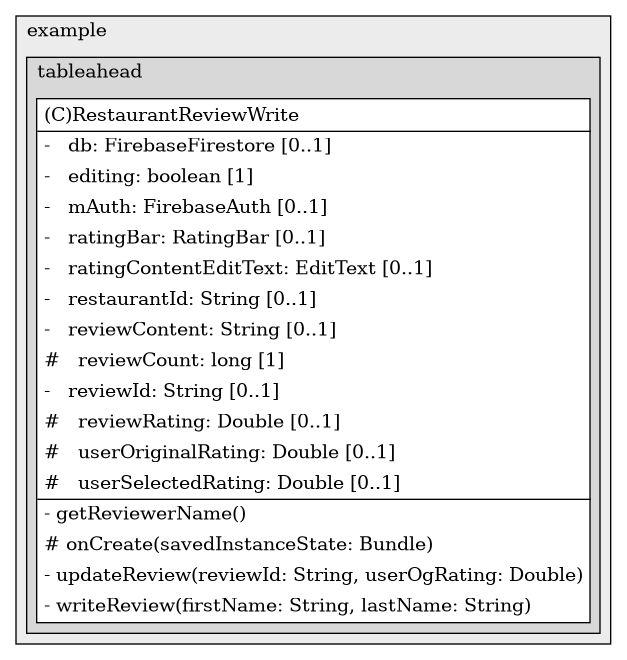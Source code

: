 @startuml

/' diagram meta data start
config=StructureConfiguration;
{
  "projectClassification": {
    "searchMode": "OpenProject", // OpenProject, AllProjects
    "includedProjects": "",
    "pathEndKeywords": "*.impl",
    "isClientPath": "",
    "isClientName": "",
    "isTestPath": "",
    "isTestName": "",
    "isMappingPath": "",
    "isMappingName": "",
    "isDataAccessPath": "",
    "isDataAccessName": "",
    "isDataStructurePath": "",
    "isDataStructureName": "",
    "isInterfaceStructuresPath": "",
    "isInterfaceStructuresName": "",
    "isEntryPointPath": "",
    "isEntryPointName": "",
    "treatFinalFieldsAsMandatory": false
  },
  "graphRestriction": {
    "classPackageExcludeFilter": "",
    "classPackageIncludeFilter": "",
    "classNameExcludeFilter": "",
    "classNameIncludeFilter": "",
    "methodNameExcludeFilter": "",
    "methodNameIncludeFilter": "",
    "removeByInheritance": "", // inheritance/annotation based filtering is done in a second step
    "removeByAnnotation": "",
    "removeByClassPackage": "", // cleanup the graph after inheritance/annotation based filtering is done
    "removeByClassName": "",
    "cutMappings": false,
    "cutEnum": true,
    "cutTests": true,
    "cutClient": true,
    "cutDataAccess": false,
    "cutInterfaceStructures": false,
    "cutDataStructures": false,
    "cutGetterAndSetter": true,
    "cutConstructors": true
  },
  "graphTraversal": {
    "forwardDepth": 6,
    "backwardDepth": 6,
    "classPackageExcludeFilter": "",
    "classPackageIncludeFilter": "",
    "classNameExcludeFilter": "",
    "classNameIncludeFilter": "",
    "methodNameExcludeFilter": "",
    "methodNameIncludeFilter": "",
    "hideMappings": false,
    "hideDataStructures": false,
    "hidePrivateMethods": true,
    "hideInterfaceCalls": true, // indirection: implementation -> interface (is hidden) -> implementation
    "onlyShowApplicationEntryPoints": false, // root node is included
    "useMethodCallsForStructureDiagram": "ForwardOnly" // ForwardOnly, BothDirections, No
  },
  "details": {
    "aggregation": "GroupByClass", // ByClass, GroupByClass, None
    "showClassGenericTypes": true,
    "showMethods": true,
    "showMethodParameterNames": true,
    "showMethodParameterTypes": true,
    "showMethodReturnType": true,
    "showPackageLevels": 2,
    "showDetailedClassStructure": true
  },
  "rootClass": "com.example.tableahead.RestaurantReviewWrite",
  "extensionCallbackMethod": "" // qualified.class.name#methodName - signature: public static String method(String)
}
diagram meta data end '/



digraph g {
    rankdir="TB"
    splines=polyline
    

'nodes 
subgraph cluster_1322970774 { 
   	label=example
	labeljust=l
	fillcolor="#ececec"
	style=filled
   
   subgraph cluster_121138761 { 
   	label=tableahead
	labeljust=l
	fillcolor="#d8d8d8"
	style=filled
   
   RestaurantReviewWrite156698436[
	label=<<TABLE BORDER="1" CELLBORDER="0" CELLPADDING="4" CELLSPACING="0">
<TR><TD ALIGN="LEFT" >(C)RestaurantReviewWrite</TD></TR>
<HR/>
<TR><TD ALIGN="LEFT" >-   db: FirebaseFirestore [0..1]</TD></TR>
<TR><TD ALIGN="LEFT" >-   editing: boolean [1]</TD></TR>
<TR><TD ALIGN="LEFT" >-   mAuth: FirebaseAuth [0..1]</TD></TR>
<TR><TD ALIGN="LEFT" >-   ratingBar: RatingBar [0..1]</TD></TR>
<TR><TD ALIGN="LEFT" >-   ratingContentEditText: EditText [0..1]</TD></TR>
<TR><TD ALIGN="LEFT" >-   restaurantId: String [0..1]</TD></TR>
<TR><TD ALIGN="LEFT" >-   reviewContent: String [0..1]</TD></TR>
<TR><TD ALIGN="LEFT" >#   reviewCount: long [1]</TD></TR>
<TR><TD ALIGN="LEFT" >-   reviewId: String [0..1]</TD></TR>
<TR><TD ALIGN="LEFT" >#   reviewRating: Double [0..1]</TD></TR>
<TR><TD ALIGN="LEFT" >#   userOriginalRating: Double [0..1]</TD></TR>
<TR><TD ALIGN="LEFT" >#   userSelectedRating: Double [0..1]</TD></TR>
<HR/>
<TR><TD ALIGN="LEFT" >- getReviewerName()</TD></TR>
<TR><TD ALIGN="LEFT" ># onCreate(savedInstanceState: Bundle)</TD></TR>
<TR><TD ALIGN="LEFT" >- updateReview(reviewId: String, userOgRating: Double)</TD></TR>
<TR><TD ALIGN="LEFT" >- writeReview(firstName: String, lastName: String)</TD></TR>
</TABLE>>
	style=filled
	margin=0
	shape=plaintext
	fillcolor="#FFFFFF"
];
} 
} 

'edges    

    
}
@enduml